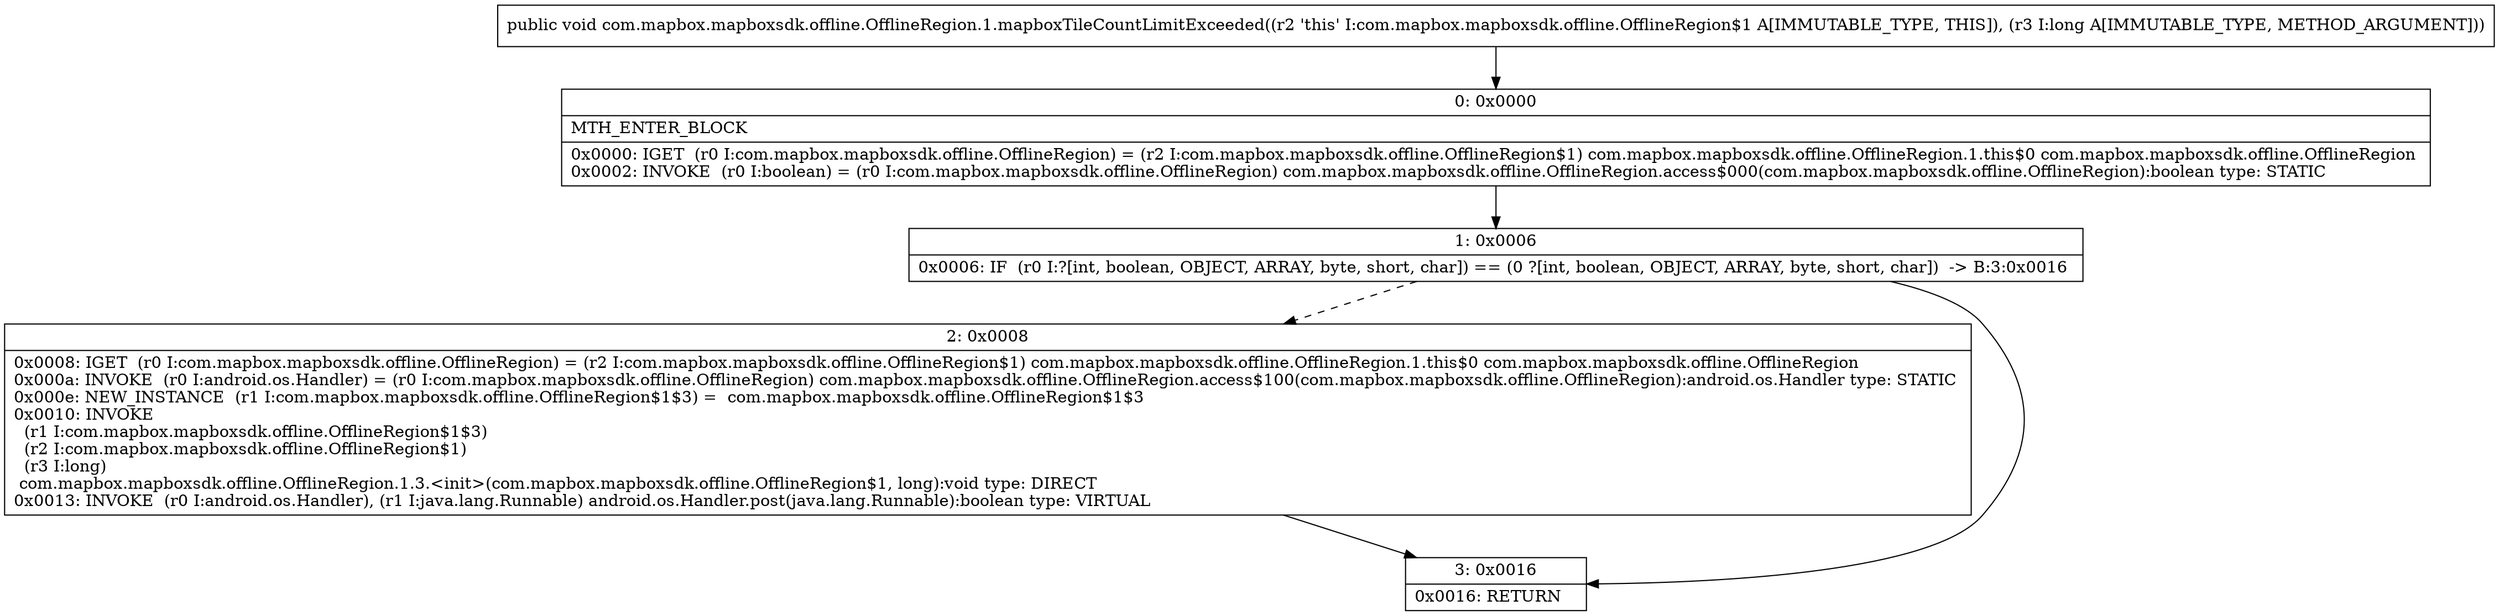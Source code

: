 digraph "CFG forcom.mapbox.mapboxsdk.offline.OfflineRegion.1.mapboxTileCountLimitExceeded(J)V" {
Node_0 [shape=record,label="{0\:\ 0x0000|MTH_ENTER_BLOCK\l|0x0000: IGET  (r0 I:com.mapbox.mapboxsdk.offline.OfflineRegion) = (r2 I:com.mapbox.mapboxsdk.offline.OfflineRegion$1) com.mapbox.mapboxsdk.offline.OfflineRegion.1.this$0 com.mapbox.mapboxsdk.offline.OfflineRegion \l0x0002: INVOKE  (r0 I:boolean) = (r0 I:com.mapbox.mapboxsdk.offline.OfflineRegion) com.mapbox.mapboxsdk.offline.OfflineRegion.access$000(com.mapbox.mapboxsdk.offline.OfflineRegion):boolean type: STATIC \l}"];
Node_1 [shape=record,label="{1\:\ 0x0006|0x0006: IF  (r0 I:?[int, boolean, OBJECT, ARRAY, byte, short, char]) == (0 ?[int, boolean, OBJECT, ARRAY, byte, short, char])  \-\> B:3:0x0016 \l}"];
Node_2 [shape=record,label="{2\:\ 0x0008|0x0008: IGET  (r0 I:com.mapbox.mapboxsdk.offline.OfflineRegion) = (r2 I:com.mapbox.mapboxsdk.offline.OfflineRegion$1) com.mapbox.mapboxsdk.offline.OfflineRegion.1.this$0 com.mapbox.mapboxsdk.offline.OfflineRegion \l0x000a: INVOKE  (r0 I:android.os.Handler) = (r0 I:com.mapbox.mapboxsdk.offline.OfflineRegion) com.mapbox.mapboxsdk.offline.OfflineRegion.access$100(com.mapbox.mapboxsdk.offline.OfflineRegion):android.os.Handler type: STATIC \l0x000e: NEW_INSTANCE  (r1 I:com.mapbox.mapboxsdk.offline.OfflineRegion$1$3) =  com.mapbox.mapboxsdk.offline.OfflineRegion$1$3 \l0x0010: INVOKE  \l  (r1 I:com.mapbox.mapboxsdk.offline.OfflineRegion$1$3)\l  (r2 I:com.mapbox.mapboxsdk.offline.OfflineRegion$1)\l  (r3 I:long)\l com.mapbox.mapboxsdk.offline.OfflineRegion.1.3.\<init\>(com.mapbox.mapboxsdk.offline.OfflineRegion$1, long):void type: DIRECT \l0x0013: INVOKE  (r0 I:android.os.Handler), (r1 I:java.lang.Runnable) android.os.Handler.post(java.lang.Runnable):boolean type: VIRTUAL \l}"];
Node_3 [shape=record,label="{3\:\ 0x0016|0x0016: RETURN   \l}"];
MethodNode[shape=record,label="{public void com.mapbox.mapboxsdk.offline.OfflineRegion.1.mapboxTileCountLimitExceeded((r2 'this' I:com.mapbox.mapboxsdk.offline.OfflineRegion$1 A[IMMUTABLE_TYPE, THIS]), (r3 I:long A[IMMUTABLE_TYPE, METHOD_ARGUMENT])) }"];
MethodNode -> Node_0;
Node_0 -> Node_1;
Node_1 -> Node_2[style=dashed];
Node_1 -> Node_3;
Node_2 -> Node_3;
}

